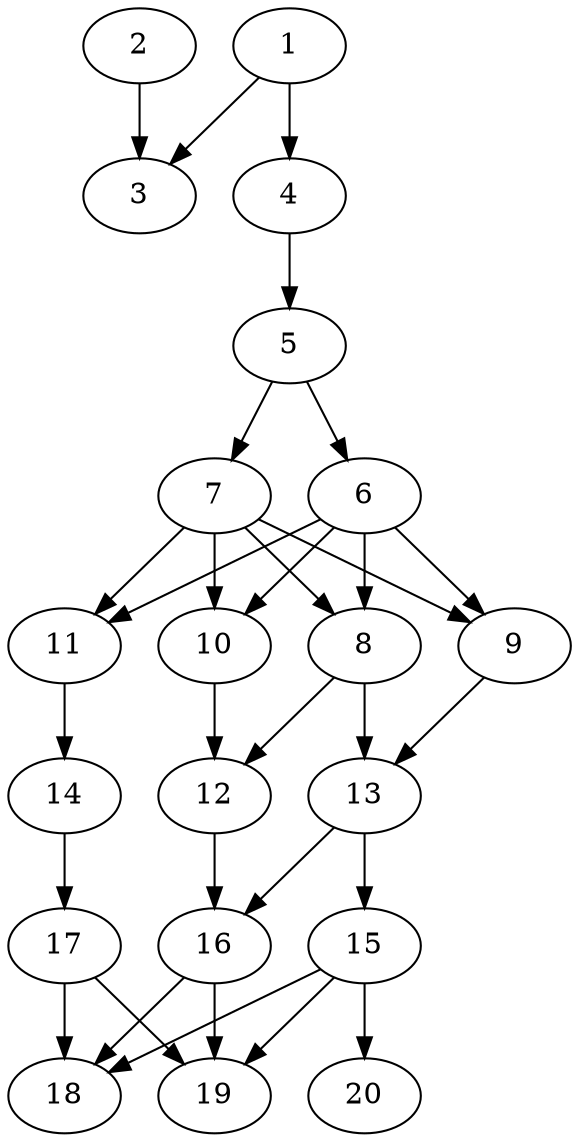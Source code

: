 // DAG automatically generated by daggen at Sat Jul 27 15:36:52 2019
// ./daggen --dot -n 20 --ccr 0.5 --fat 0.4 --regular 0.5 --density 0.8 --mindata 5242880 --maxdata 52428800 
digraph G {
  1 [size="83095552", alpha="0.09", expect_size="41547776"] 
  1 -> 3 [size ="41547776"]
  1 -> 4 [size ="41547776"]
  2 [size="96657408", alpha="0.19", expect_size="48328704"] 
  2 -> 3 [size ="48328704"]
  3 [size="76935168", alpha="0.06", expect_size="38467584"] 
  4 [size="25262080", alpha="0.06", expect_size="12631040"] 
  4 -> 5 [size ="12631040"]
  5 [size="69578752", alpha="0.04", expect_size="34789376"] 
  5 -> 6 [size ="34789376"]
  5 -> 7 [size ="34789376"]
  6 [size="59842560", alpha="0.02", expect_size="29921280"] 
  6 -> 8 [size ="29921280"]
  6 -> 9 [size ="29921280"]
  6 -> 10 [size ="29921280"]
  6 -> 11 [size ="29921280"]
  7 [size="82483200", alpha="0.11", expect_size="41241600"] 
  7 -> 8 [size ="41241600"]
  7 -> 9 [size ="41241600"]
  7 -> 10 [size ="41241600"]
  7 -> 11 [size ="41241600"]
  8 [size="49537024", alpha="0.18", expect_size="24768512"] 
  8 -> 12 [size ="24768512"]
  8 -> 13 [size ="24768512"]
  9 [size="93784064", alpha="0.06", expect_size="46892032"] 
  9 -> 13 [size ="46892032"]
  10 [size="89702400", alpha="0.18", expect_size="44851200"] 
  10 -> 12 [size ="44851200"]
  11 [size="74373120", alpha="0.04", expect_size="37186560"] 
  11 -> 14 [size ="37186560"]
  12 [size="21950464", alpha="0.07", expect_size="10975232"] 
  12 -> 16 [size ="10975232"]
  13 [size="15187968", alpha="0.02", expect_size="7593984"] 
  13 -> 15 [size ="7593984"]
  13 -> 16 [size ="7593984"]
  14 [size="41443328", alpha="0.13", expect_size="20721664"] 
  14 -> 17 [size ="20721664"]
  15 [size="71571456", alpha="0.18", expect_size="35785728"] 
  15 -> 18 [size ="35785728"]
  15 -> 19 [size ="35785728"]
  15 -> 20 [size ="35785728"]
  16 [size="90220544", alpha="0.03", expect_size="45110272"] 
  16 -> 18 [size ="45110272"]
  16 -> 19 [size ="45110272"]
  17 [size="101240832", alpha="0.04", expect_size="50620416"] 
  17 -> 18 [size ="50620416"]
  17 -> 19 [size ="50620416"]
  18 [size="59484160", alpha="0.05", expect_size="29742080"] 
  19 [size="50593792", alpha="0.08", expect_size="25296896"] 
  20 [size="79454208", alpha="0.03", expect_size="39727104"] 
}
